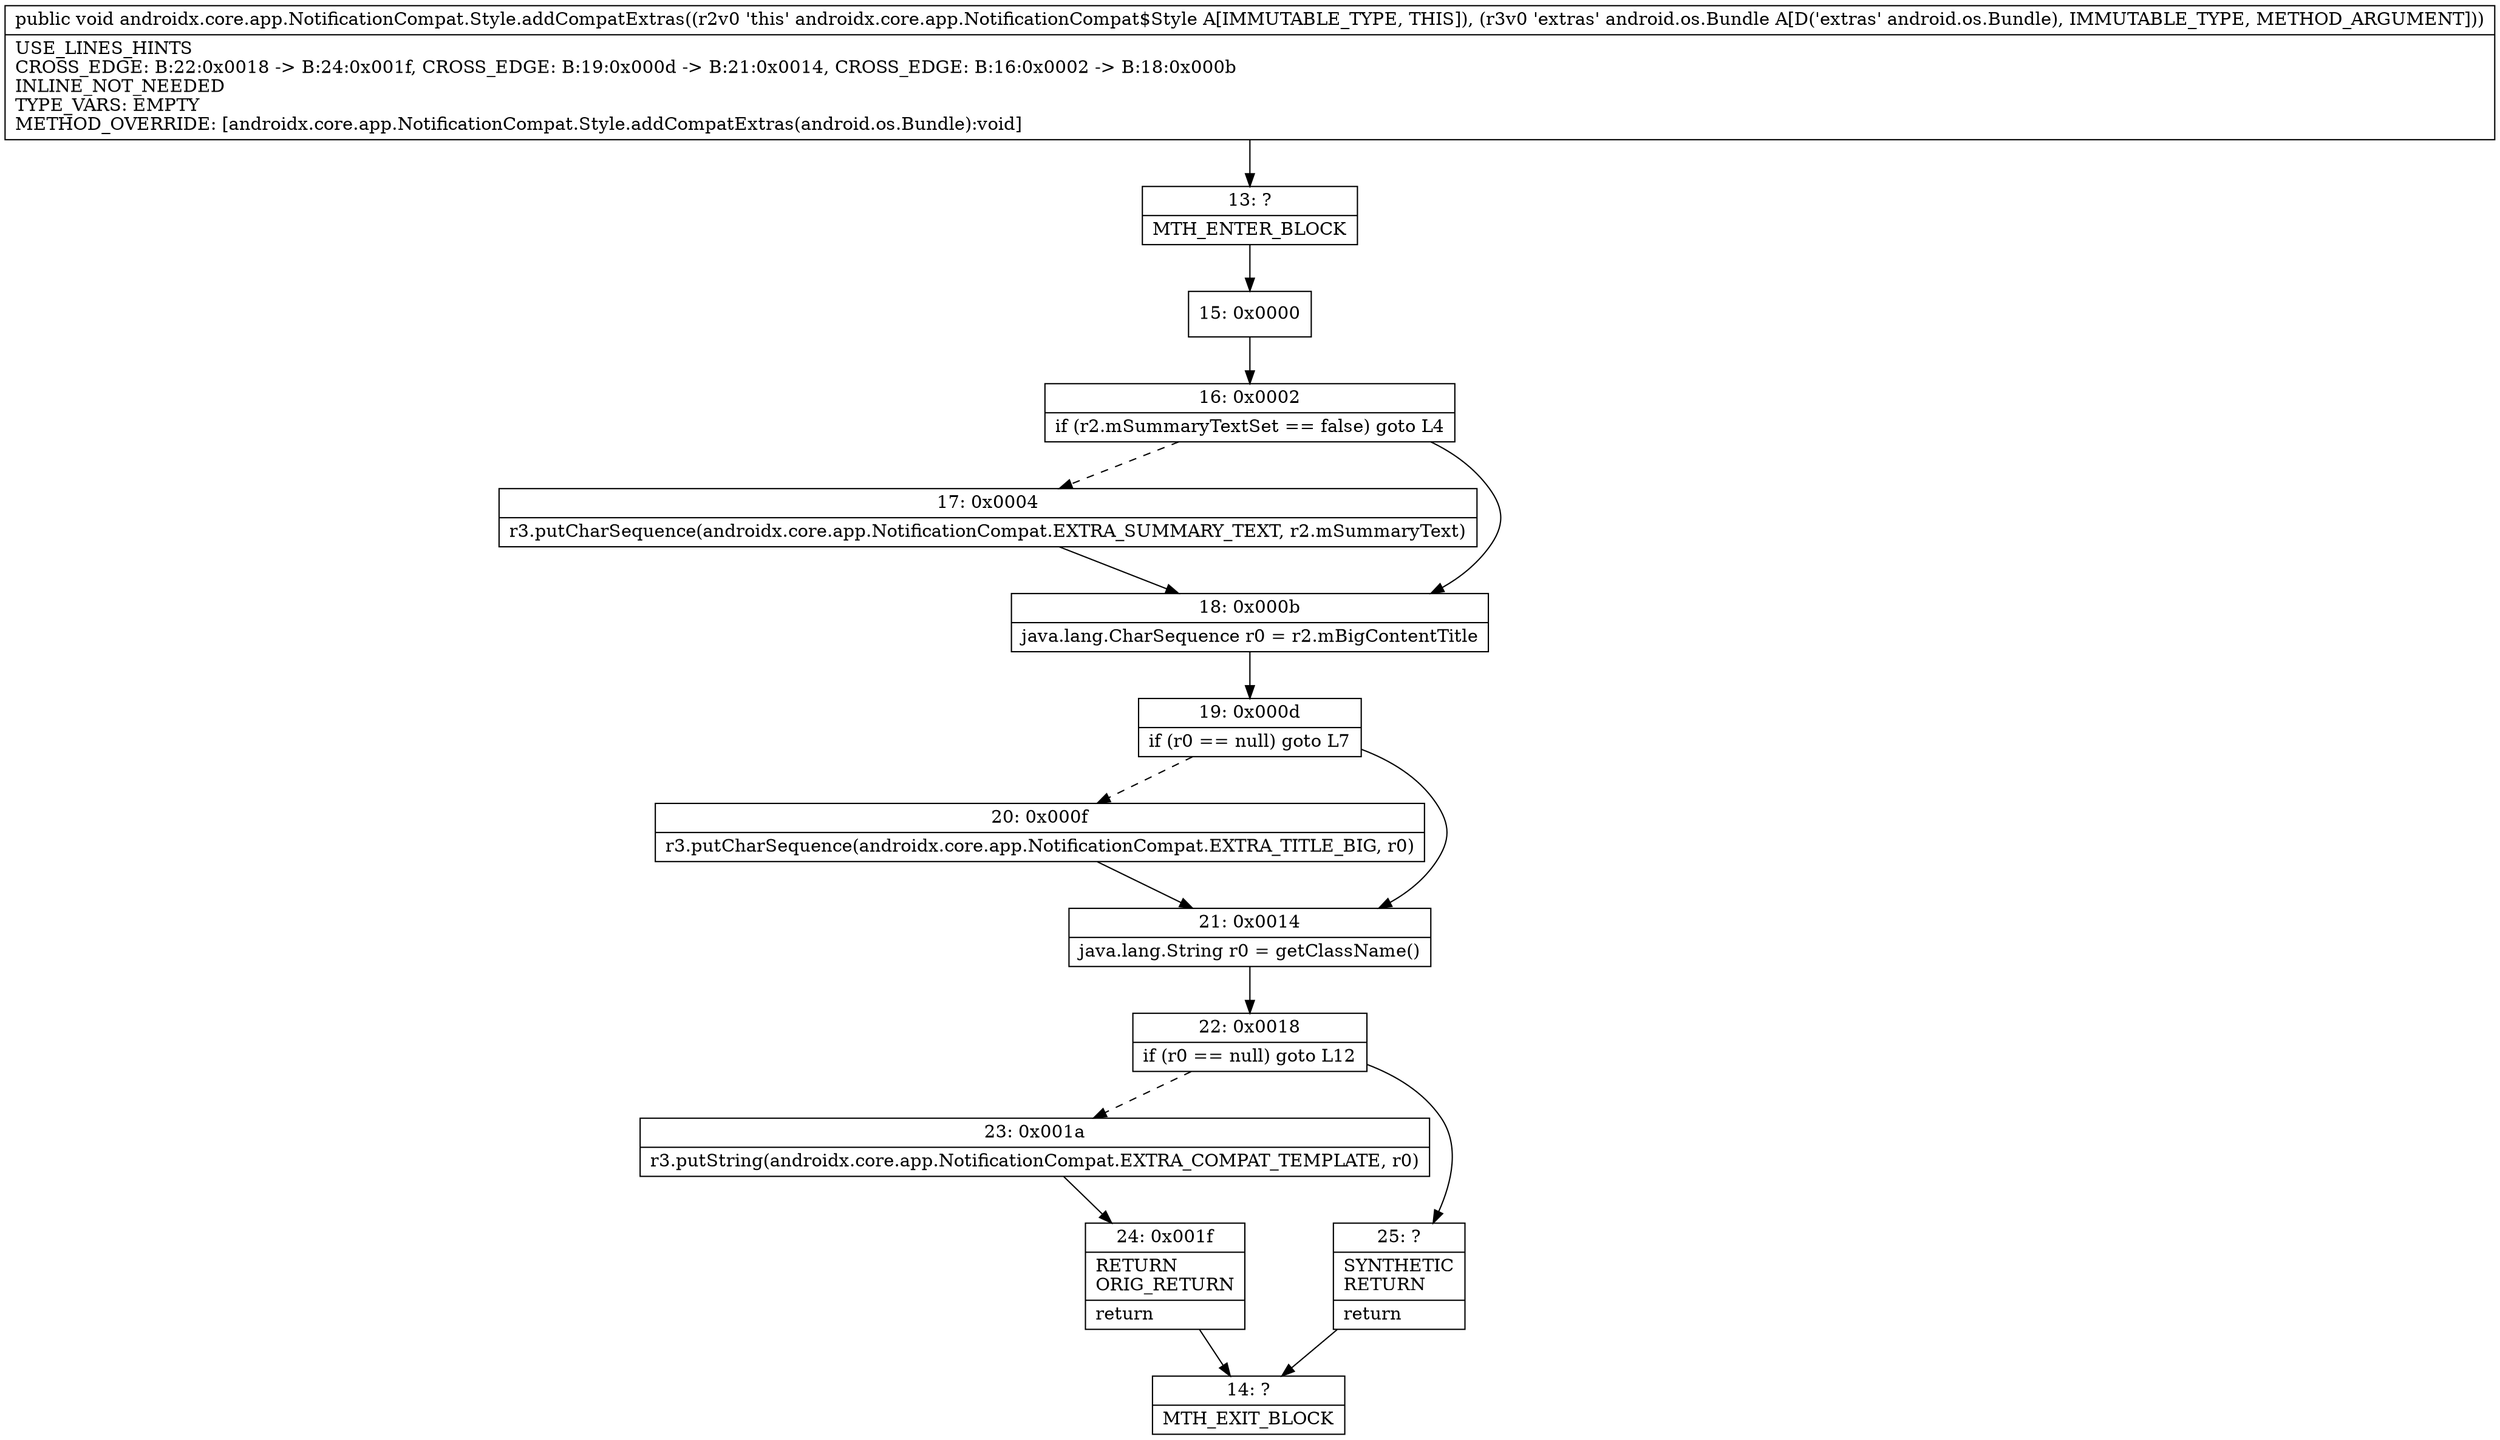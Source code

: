 digraph "CFG forandroidx.core.app.NotificationCompat.Style.addCompatExtras(Landroid\/os\/Bundle;)V" {
Node_13 [shape=record,label="{13\:\ ?|MTH_ENTER_BLOCK\l}"];
Node_15 [shape=record,label="{15\:\ 0x0000}"];
Node_16 [shape=record,label="{16\:\ 0x0002|if (r2.mSummaryTextSet == false) goto L4\l}"];
Node_17 [shape=record,label="{17\:\ 0x0004|r3.putCharSequence(androidx.core.app.NotificationCompat.EXTRA_SUMMARY_TEXT, r2.mSummaryText)\l}"];
Node_18 [shape=record,label="{18\:\ 0x000b|java.lang.CharSequence r0 = r2.mBigContentTitle\l}"];
Node_19 [shape=record,label="{19\:\ 0x000d|if (r0 == null) goto L7\l}"];
Node_20 [shape=record,label="{20\:\ 0x000f|r3.putCharSequence(androidx.core.app.NotificationCompat.EXTRA_TITLE_BIG, r0)\l}"];
Node_21 [shape=record,label="{21\:\ 0x0014|java.lang.String r0 = getClassName()\l}"];
Node_22 [shape=record,label="{22\:\ 0x0018|if (r0 == null) goto L12\l}"];
Node_23 [shape=record,label="{23\:\ 0x001a|r3.putString(androidx.core.app.NotificationCompat.EXTRA_COMPAT_TEMPLATE, r0)\l}"];
Node_24 [shape=record,label="{24\:\ 0x001f|RETURN\lORIG_RETURN\l|return\l}"];
Node_14 [shape=record,label="{14\:\ ?|MTH_EXIT_BLOCK\l}"];
Node_25 [shape=record,label="{25\:\ ?|SYNTHETIC\lRETURN\l|return\l}"];
MethodNode[shape=record,label="{public void androidx.core.app.NotificationCompat.Style.addCompatExtras((r2v0 'this' androidx.core.app.NotificationCompat$Style A[IMMUTABLE_TYPE, THIS]), (r3v0 'extras' android.os.Bundle A[D('extras' android.os.Bundle), IMMUTABLE_TYPE, METHOD_ARGUMENT]))  | USE_LINES_HINTS\lCROSS_EDGE: B:22:0x0018 \-\> B:24:0x001f, CROSS_EDGE: B:19:0x000d \-\> B:21:0x0014, CROSS_EDGE: B:16:0x0002 \-\> B:18:0x000b\lINLINE_NOT_NEEDED\lTYPE_VARS: EMPTY\lMETHOD_OVERRIDE: [androidx.core.app.NotificationCompat.Style.addCompatExtras(android.os.Bundle):void]\l}"];
MethodNode -> Node_13;Node_13 -> Node_15;
Node_15 -> Node_16;
Node_16 -> Node_17[style=dashed];
Node_16 -> Node_18;
Node_17 -> Node_18;
Node_18 -> Node_19;
Node_19 -> Node_20[style=dashed];
Node_19 -> Node_21;
Node_20 -> Node_21;
Node_21 -> Node_22;
Node_22 -> Node_23[style=dashed];
Node_22 -> Node_25;
Node_23 -> Node_24;
Node_24 -> Node_14;
Node_25 -> Node_14;
}

